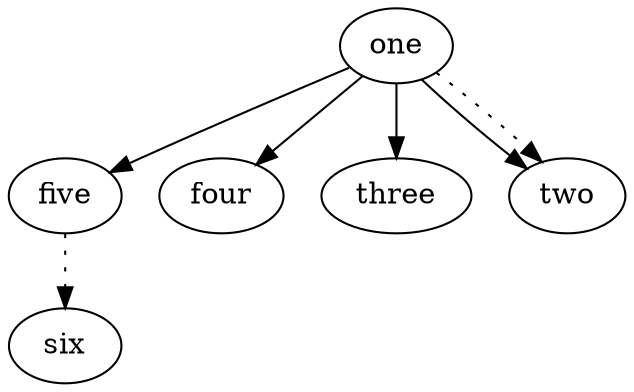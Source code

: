 digraph  {
	
	n5[label="five"];
	n4[label="four"];
	n1[label="one"];
	n6[label="six"];
	n3[label="three"];
	n2[label="two"];
	n5->n6[style="dotted"];
	n1->n2;
	n1->n3;
	n1->n4;
	n1->n5;
	n1->n2[style="dotted"];
	
}
